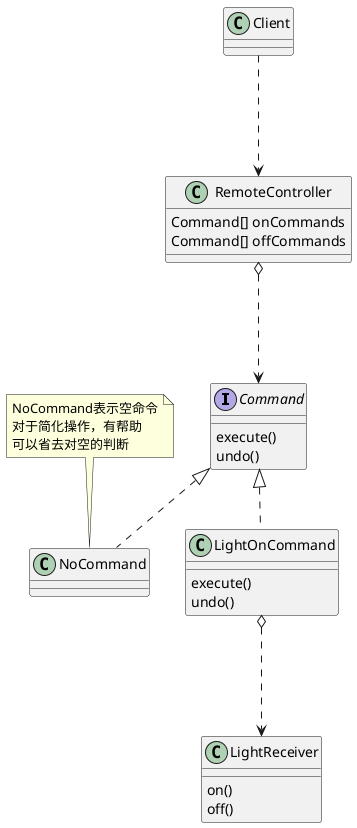 @startuml
'https://plantuml.com/class-diagram

interface Command{
    execute()
    undo()
}

class LightOnCommand implements Command{
    execute()
    undo()
}

class NoCommand implements Command{
}

note top of NoCommand
NoCommand表示空命令
对于简化操作，有帮助
可以省去对空的判断
end note

class LightReceiver{
    on()
    off()
}


class RemoteController{
    Command[] onCommands
    Command[] offCommands
}

class Client{

}

Client ...>RemoteController
RemoteController o...>Command
LightOnCommand o...>LightReceiver

@enduml